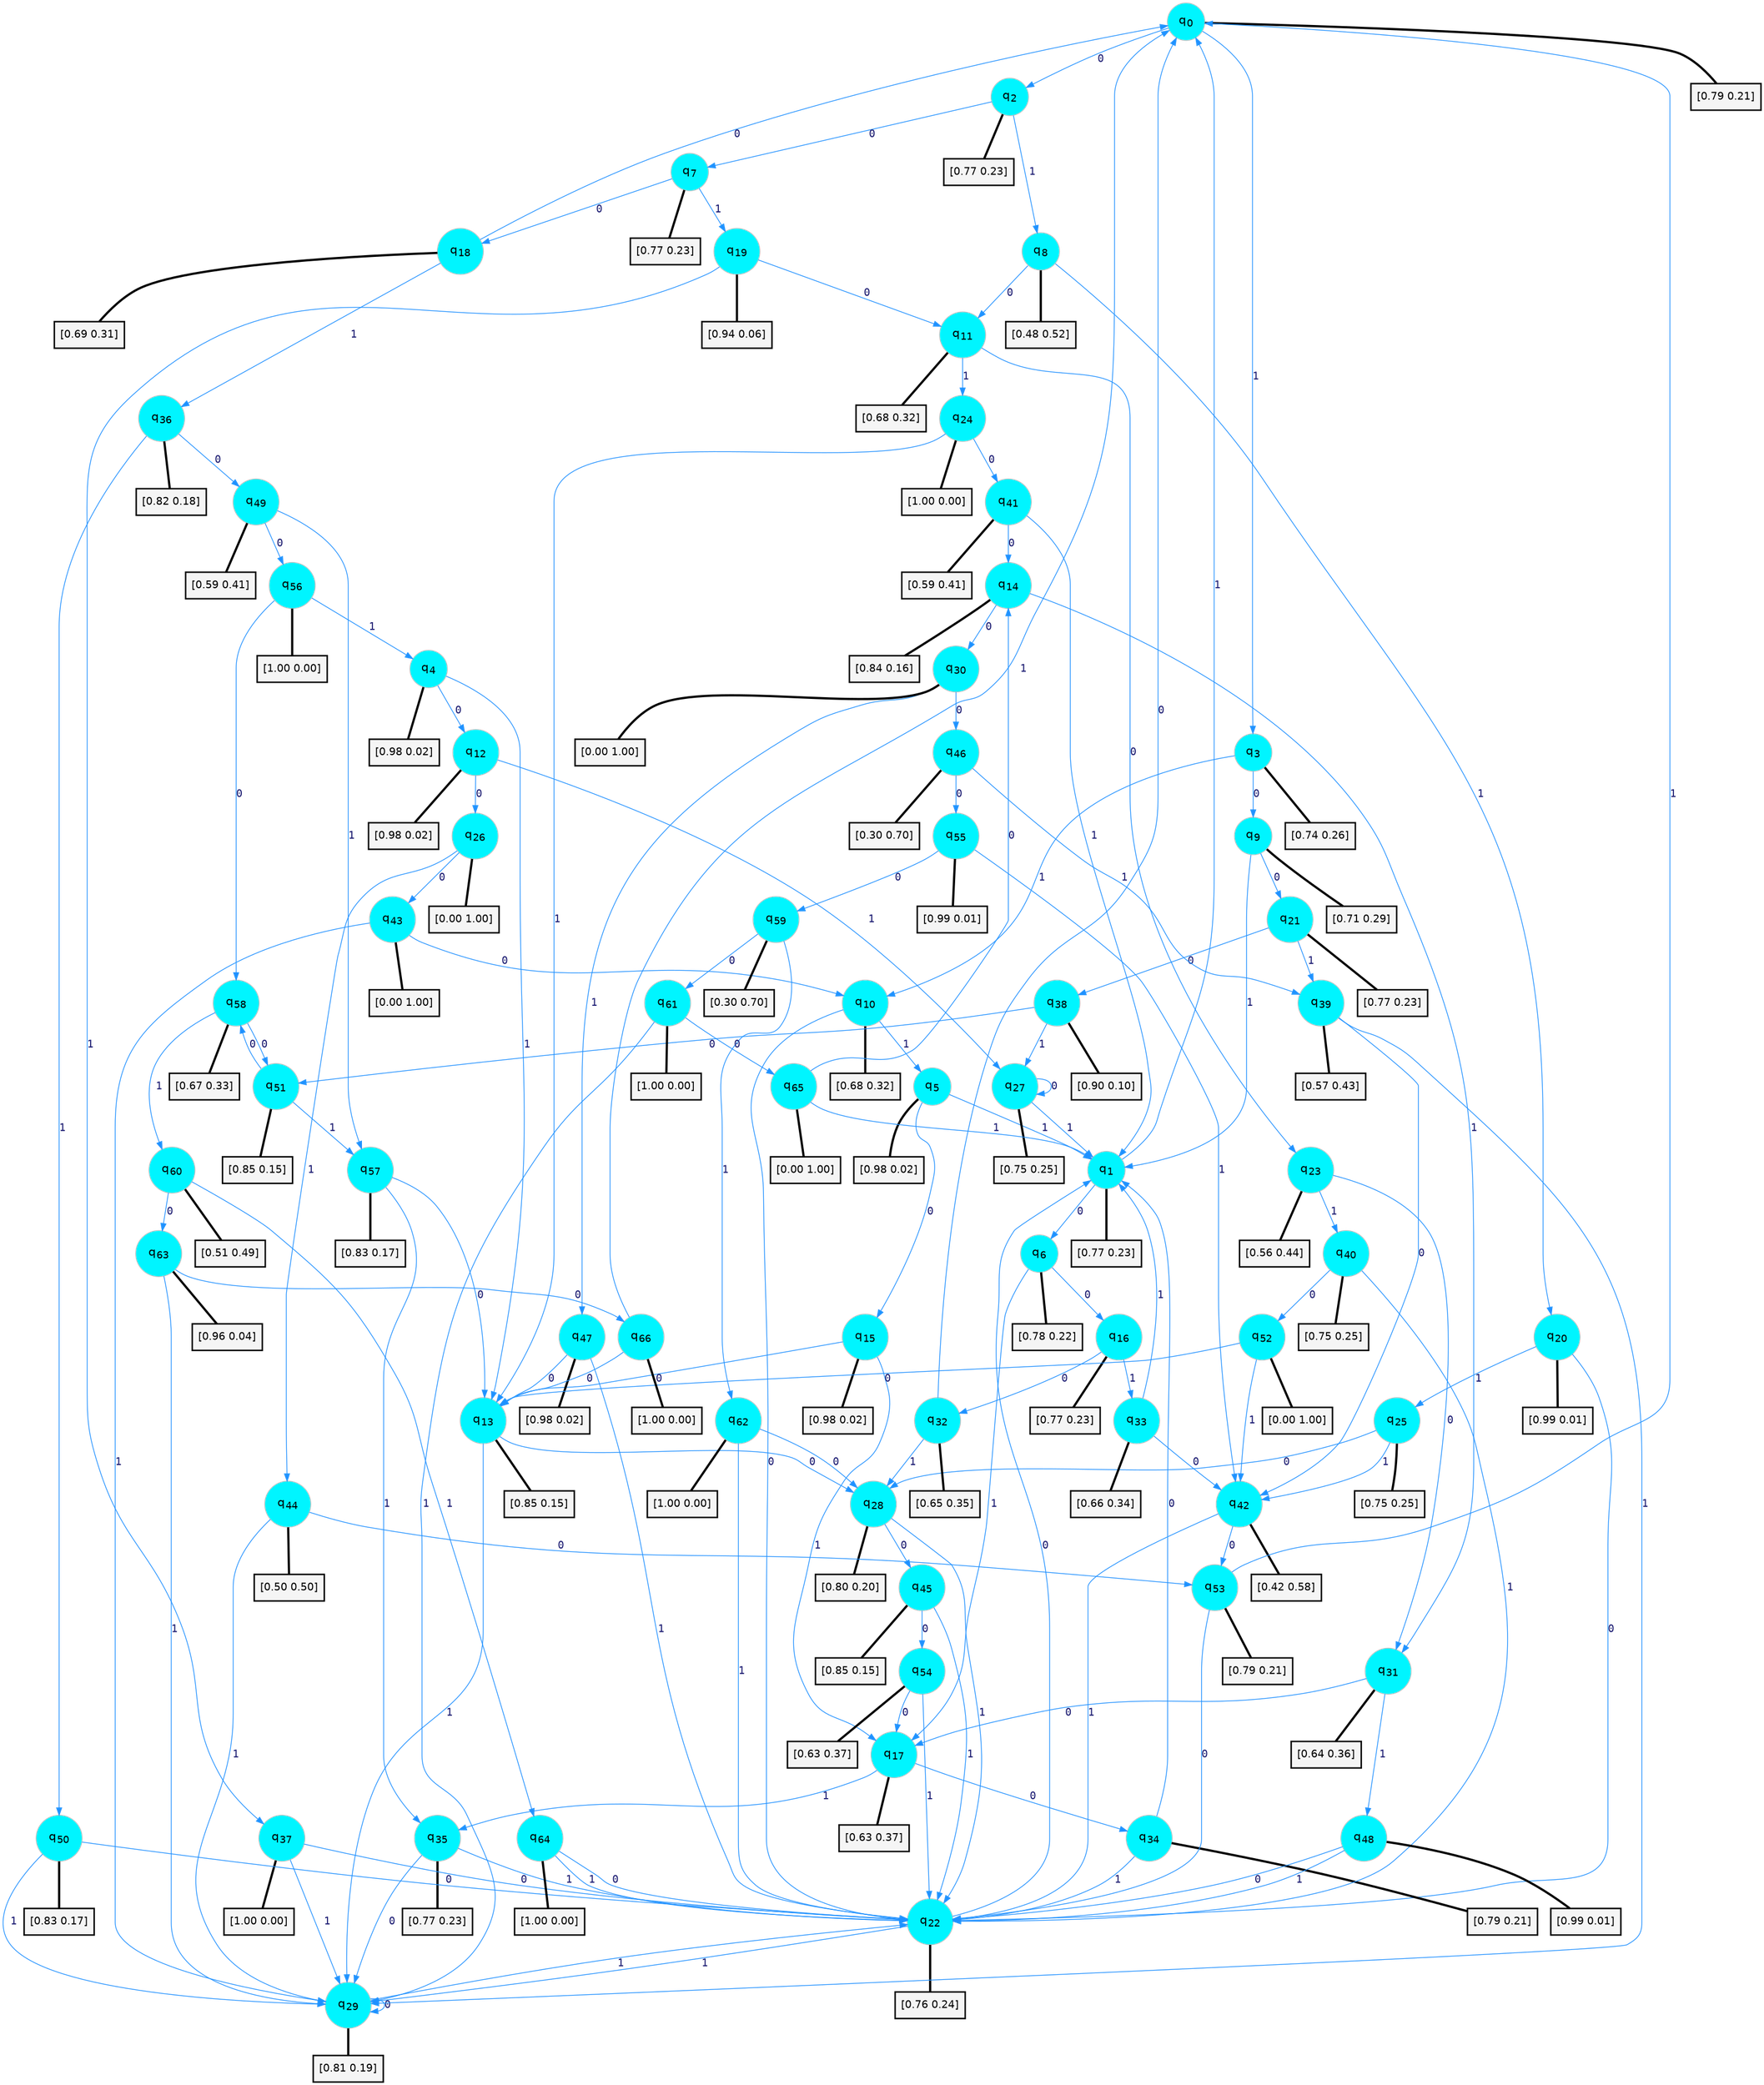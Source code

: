 digraph G {
graph [
bgcolor=transparent, dpi=300, rankdir=TD, size="40,25"];
node [
color=gray, fillcolor=turquoise1, fontcolor=black, fontname=Helvetica, fontsize=16, fontweight=bold, shape=circle, style=filled];
edge [
arrowsize=1, color=dodgerblue1, fontcolor=midnightblue, fontname=courier, fontweight=bold, penwidth=1, style=solid, weight=20];
0[label=<q<SUB>0</SUB>>];
1[label=<q<SUB>1</SUB>>];
2[label=<q<SUB>2</SUB>>];
3[label=<q<SUB>3</SUB>>];
4[label=<q<SUB>4</SUB>>];
5[label=<q<SUB>5</SUB>>];
6[label=<q<SUB>6</SUB>>];
7[label=<q<SUB>7</SUB>>];
8[label=<q<SUB>8</SUB>>];
9[label=<q<SUB>9</SUB>>];
10[label=<q<SUB>10</SUB>>];
11[label=<q<SUB>11</SUB>>];
12[label=<q<SUB>12</SUB>>];
13[label=<q<SUB>13</SUB>>];
14[label=<q<SUB>14</SUB>>];
15[label=<q<SUB>15</SUB>>];
16[label=<q<SUB>16</SUB>>];
17[label=<q<SUB>17</SUB>>];
18[label=<q<SUB>18</SUB>>];
19[label=<q<SUB>19</SUB>>];
20[label=<q<SUB>20</SUB>>];
21[label=<q<SUB>21</SUB>>];
22[label=<q<SUB>22</SUB>>];
23[label=<q<SUB>23</SUB>>];
24[label=<q<SUB>24</SUB>>];
25[label=<q<SUB>25</SUB>>];
26[label=<q<SUB>26</SUB>>];
27[label=<q<SUB>27</SUB>>];
28[label=<q<SUB>28</SUB>>];
29[label=<q<SUB>29</SUB>>];
30[label=<q<SUB>30</SUB>>];
31[label=<q<SUB>31</SUB>>];
32[label=<q<SUB>32</SUB>>];
33[label=<q<SUB>33</SUB>>];
34[label=<q<SUB>34</SUB>>];
35[label=<q<SUB>35</SUB>>];
36[label=<q<SUB>36</SUB>>];
37[label=<q<SUB>37</SUB>>];
38[label=<q<SUB>38</SUB>>];
39[label=<q<SUB>39</SUB>>];
40[label=<q<SUB>40</SUB>>];
41[label=<q<SUB>41</SUB>>];
42[label=<q<SUB>42</SUB>>];
43[label=<q<SUB>43</SUB>>];
44[label=<q<SUB>44</SUB>>];
45[label=<q<SUB>45</SUB>>];
46[label=<q<SUB>46</SUB>>];
47[label=<q<SUB>47</SUB>>];
48[label=<q<SUB>48</SUB>>];
49[label=<q<SUB>49</SUB>>];
50[label=<q<SUB>50</SUB>>];
51[label=<q<SUB>51</SUB>>];
52[label=<q<SUB>52</SUB>>];
53[label=<q<SUB>53</SUB>>];
54[label=<q<SUB>54</SUB>>];
55[label=<q<SUB>55</SUB>>];
56[label=<q<SUB>56</SUB>>];
57[label=<q<SUB>57</SUB>>];
58[label=<q<SUB>58</SUB>>];
59[label=<q<SUB>59</SUB>>];
60[label=<q<SUB>60</SUB>>];
61[label=<q<SUB>61</SUB>>];
62[label=<q<SUB>62</SUB>>];
63[label=<q<SUB>63</SUB>>];
64[label=<q<SUB>64</SUB>>];
65[label=<q<SUB>65</SUB>>];
66[label=<q<SUB>66</SUB>>];
67[label="[0.79 0.21]", shape=box,fontcolor=black, fontname=Helvetica, fontsize=14, penwidth=2, fillcolor=whitesmoke,color=black];
68[label="[0.77 0.23]", shape=box,fontcolor=black, fontname=Helvetica, fontsize=14, penwidth=2, fillcolor=whitesmoke,color=black];
69[label="[0.77 0.23]", shape=box,fontcolor=black, fontname=Helvetica, fontsize=14, penwidth=2, fillcolor=whitesmoke,color=black];
70[label="[0.74 0.26]", shape=box,fontcolor=black, fontname=Helvetica, fontsize=14, penwidth=2, fillcolor=whitesmoke,color=black];
71[label="[0.98 0.02]", shape=box,fontcolor=black, fontname=Helvetica, fontsize=14, penwidth=2, fillcolor=whitesmoke,color=black];
72[label="[0.98 0.02]", shape=box,fontcolor=black, fontname=Helvetica, fontsize=14, penwidth=2, fillcolor=whitesmoke,color=black];
73[label="[0.78 0.22]", shape=box,fontcolor=black, fontname=Helvetica, fontsize=14, penwidth=2, fillcolor=whitesmoke,color=black];
74[label="[0.77 0.23]", shape=box,fontcolor=black, fontname=Helvetica, fontsize=14, penwidth=2, fillcolor=whitesmoke,color=black];
75[label="[0.48 0.52]", shape=box,fontcolor=black, fontname=Helvetica, fontsize=14, penwidth=2, fillcolor=whitesmoke,color=black];
76[label="[0.71 0.29]", shape=box,fontcolor=black, fontname=Helvetica, fontsize=14, penwidth=2, fillcolor=whitesmoke,color=black];
77[label="[0.68 0.32]", shape=box,fontcolor=black, fontname=Helvetica, fontsize=14, penwidth=2, fillcolor=whitesmoke,color=black];
78[label="[0.68 0.32]", shape=box,fontcolor=black, fontname=Helvetica, fontsize=14, penwidth=2, fillcolor=whitesmoke,color=black];
79[label="[0.98 0.02]", shape=box,fontcolor=black, fontname=Helvetica, fontsize=14, penwidth=2, fillcolor=whitesmoke,color=black];
80[label="[0.85 0.15]", shape=box,fontcolor=black, fontname=Helvetica, fontsize=14, penwidth=2, fillcolor=whitesmoke,color=black];
81[label="[0.84 0.16]", shape=box,fontcolor=black, fontname=Helvetica, fontsize=14, penwidth=2, fillcolor=whitesmoke,color=black];
82[label="[0.98 0.02]", shape=box,fontcolor=black, fontname=Helvetica, fontsize=14, penwidth=2, fillcolor=whitesmoke,color=black];
83[label="[0.77 0.23]", shape=box,fontcolor=black, fontname=Helvetica, fontsize=14, penwidth=2, fillcolor=whitesmoke,color=black];
84[label="[0.63 0.37]", shape=box,fontcolor=black, fontname=Helvetica, fontsize=14, penwidth=2, fillcolor=whitesmoke,color=black];
85[label="[0.69 0.31]", shape=box,fontcolor=black, fontname=Helvetica, fontsize=14, penwidth=2, fillcolor=whitesmoke,color=black];
86[label="[0.94 0.06]", shape=box,fontcolor=black, fontname=Helvetica, fontsize=14, penwidth=2, fillcolor=whitesmoke,color=black];
87[label="[0.99 0.01]", shape=box,fontcolor=black, fontname=Helvetica, fontsize=14, penwidth=2, fillcolor=whitesmoke,color=black];
88[label="[0.77 0.23]", shape=box,fontcolor=black, fontname=Helvetica, fontsize=14, penwidth=2, fillcolor=whitesmoke,color=black];
89[label="[0.76 0.24]", shape=box,fontcolor=black, fontname=Helvetica, fontsize=14, penwidth=2, fillcolor=whitesmoke,color=black];
90[label="[0.56 0.44]", shape=box,fontcolor=black, fontname=Helvetica, fontsize=14, penwidth=2, fillcolor=whitesmoke,color=black];
91[label="[1.00 0.00]", shape=box,fontcolor=black, fontname=Helvetica, fontsize=14, penwidth=2, fillcolor=whitesmoke,color=black];
92[label="[0.75 0.25]", shape=box,fontcolor=black, fontname=Helvetica, fontsize=14, penwidth=2, fillcolor=whitesmoke,color=black];
93[label="[0.00 1.00]", shape=box,fontcolor=black, fontname=Helvetica, fontsize=14, penwidth=2, fillcolor=whitesmoke,color=black];
94[label="[0.75 0.25]", shape=box,fontcolor=black, fontname=Helvetica, fontsize=14, penwidth=2, fillcolor=whitesmoke,color=black];
95[label="[0.80 0.20]", shape=box,fontcolor=black, fontname=Helvetica, fontsize=14, penwidth=2, fillcolor=whitesmoke,color=black];
96[label="[0.81 0.19]", shape=box,fontcolor=black, fontname=Helvetica, fontsize=14, penwidth=2, fillcolor=whitesmoke,color=black];
97[label="[0.00 1.00]", shape=box,fontcolor=black, fontname=Helvetica, fontsize=14, penwidth=2, fillcolor=whitesmoke,color=black];
98[label="[0.64 0.36]", shape=box,fontcolor=black, fontname=Helvetica, fontsize=14, penwidth=2, fillcolor=whitesmoke,color=black];
99[label="[0.65 0.35]", shape=box,fontcolor=black, fontname=Helvetica, fontsize=14, penwidth=2, fillcolor=whitesmoke,color=black];
100[label="[0.66 0.34]", shape=box,fontcolor=black, fontname=Helvetica, fontsize=14, penwidth=2, fillcolor=whitesmoke,color=black];
101[label="[0.79 0.21]", shape=box,fontcolor=black, fontname=Helvetica, fontsize=14, penwidth=2, fillcolor=whitesmoke,color=black];
102[label="[0.77 0.23]", shape=box,fontcolor=black, fontname=Helvetica, fontsize=14, penwidth=2, fillcolor=whitesmoke,color=black];
103[label="[0.82 0.18]", shape=box,fontcolor=black, fontname=Helvetica, fontsize=14, penwidth=2, fillcolor=whitesmoke,color=black];
104[label="[1.00 0.00]", shape=box,fontcolor=black, fontname=Helvetica, fontsize=14, penwidth=2, fillcolor=whitesmoke,color=black];
105[label="[0.90 0.10]", shape=box,fontcolor=black, fontname=Helvetica, fontsize=14, penwidth=2, fillcolor=whitesmoke,color=black];
106[label="[0.57 0.43]", shape=box,fontcolor=black, fontname=Helvetica, fontsize=14, penwidth=2, fillcolor=whitesmoke,color=black];
107[label="[0.75 0.25]", shape=box,fontcolor=black, fontname=Helvetica, fontsize=14, penwidth=2, fillcolor=whitesmoke,color=black];
108[label="[0.59 0.41]", shape=box,fontcolor=black, fontname=Helvetica, fontsize=14, penwidth=2, fillcolor=whitesmoke,color=black];
109[label="[0.42 0.58]", shape=box,fontcolor=black, fontname=Helvetica, fontsize=14, penwidth=2, fillcolor=whitesmoke,color=black];
110[label="[0.00 1.00]", shape=box,fontcolor=black, fontname=Helvetica, fontsize=14, penwidth=2, fillcolor=whitesmoke,color=black];
111[label="[0.50 0.50]", shape=box,fontcolor=black, fontname=Helvetica, fontsize=14, penwidth=2, fillcolor=whitesmoke,color=black];
112[label="[0.85 0.15]", shape=box,fontcolor=black, fontname=Helvetica, fontsize=14, penwidth=2, fillcolor=whitesmoke,color=black];
113[label="[0.30 0.70]", shape=box,fontcolor=black, fontname=Helvetica, fontsize=14, penwidth=2, fillcolor=whitesmoke,color=black];
114[label="[0.98 0.02]", shape=box,fontcolor=black, fontname=Helvetica, fontsize=14, penwidth=2, fillcolor=whitesmoke,color=black];
115[label="[0.99 0.01]", shape=box,fontcolor=black, fontname=Helvetica, fontsize=14, penwidth=2, fillcolor=whitesmoke,color=black];
116[label="[0.59 0.41]", shape=box,fontcolor=black, fontname=Helvetica, fontsize=14, penwidth=2, fillcolor=whitesmoke,color=black];
117[label="[0.83 0.17]", shape=box,fontcolor=black, fontname=Helvetica, fontsize=14, penwidth=2, fillcolor=whitesmoke,color=black];
118[label="[0.85 0.15]", shape=box,fontcolor=black, fontname=Helvetica, fontsize=14, penwidth=2, fillcolor=whitesmoke,color=black];
119[label="[0.00 1.00]", shape=box,fontcolor=black, fontname=Helvetica, fontsize=14, penwidth=2, fillcolor=whitesmoke,color=black];
120[label="[0.79 0.21]", shape=box,fontcolor=black, fontname=Helvetica, fontsize=14, penwidth=2, fillcolor=whitesmoke,color=black];
121[label="[0.63 0.37]", shape=box,fontcolor=black, fontname=Helvetica, fontsize=14, penwidth=2, fillcolor=whitesmoke,color=black];
122[label="[0.99 0.01]", shape=box,fontcolor=black, fontname=Helvetica, fontsize=14, penwidth=2, fillcolor=whitesmoke,color=black];
123[label="[1.00 0.00]", shape=box,fontcolor=black, fontname=Helvetica, fontsize=14, penwidth=2, fillcolor=whitesmoke,color=black];
124[label="[0.83 0.17]", shape=box,fontcolor=black, fontname=Helvetica, fontsize=14, penwidth=2, fillcolor=whitesmoke,color=black];
125[label="[0.67 0.33]", shape=box,fontcolor=black, fontname=Helvetica, fontsize=14, penwidth=2, fillcolor=whitesmoke,color=black];
126[label="[0.30 0.70]", shape=box,fontcolor=black, fontname=Helvetica, fontsize=14, penwidth=2, fillcolor=whitesmoke,color=black];
127[label="[0.51 0.49]", shape=box,fontcolor=black, fontname=Helvetica, fontsize=14, penwidth=2, fillcolor=whitesmoke,color=black];
128[label="[1.00 0.00]", shape=box,fontcolor=black, fontname=Helvetica, fontsize=14, penwidth=2, fillcolor=whitesmoke,color=black];
129[label="[1.00 0.00]", shape=box,fontcolor=black, fontname=Helvetica, fontsize=14, penwidth=2, fillcolor=whitesmoke,color=black];
130[label="[0.96 0.04]", shape=box,fontcolor=black, fontname=Helvetica, fontsize=14, penwidth=2, fillcolor=whitesmoke,color=black];
131[label="[1.00 0.00]", shape=box,fontcolor=black, fontname=Helvetica, fontsize=14, penwidth=2, fillcolor=whitesmoke,color=black];
132[label="[0.00 1.00]", shape=box,fontcolor=black, fontname=Helvetica, fontsize=14, penwidth=2, fillcolor=whitesmoke,color=black];
133[label="[1.00 0.00]", shape=box,fontcolor=black, fontname=Helvetica, fontsize=14, penwidth=2, fillcolor=whitesmoke,color=black];
0->2 [label=0];
0->3 [label=1];
0->67 [arrowhead=none, penwidth=3,color=black];
1->6 [label=0];
1->0 [label=1];
1->68 [arrowhead=none, penwidth=3,color=black];
2->7 [label=0];
2->8 [label=1];
2->69 [arrowhead=none, penwidth=3,color=black];
3->9 [label=0];
3->10 [label=1];
3->70 [arrowhead=none, penwidth=3,color=black];
4->12 [label=0];
4->13 [label=1];
4->71 [arrowhead=none, penwidth=3,color=black];
5->15 [label=0];
5->1 [label=1];
5->72 [arrowhead=none, penwidth=3,color=black];
6->16 [label=0];
6->17 [label=1];
6->73 [arrowhead=none, penwidth=3,color=black];
7->18 [label=0];
7->19 [label=1];
7->74 [arrowhead=none, penwidth=3,color=black];
8->11 [label=0];
8->20 [label=1];
8->75 [arrowhead=none, penwidth=3,color=black];
9->21 [label=0];
9->1 [label=1];
9->76 [arrowhead=none, penwidth=3,color=black];
10->22 [label=0];
10->5 [label=1];
10->77 [arrowhead=none, penwidth=3,color=black];
11->23 [label=0];
11->24 [label=1];
11->78 [arrowhead=none, penwidth=3,color=black];
12->26 [label=0];
12->27 [label=1];
12->79 [arrowhead=none, penwidth=3,color=black];
13->28 [label=0];
13->29 [label=1];
13->80 [arrowhead=none, penwidth=3,color=black];
14->30 [label=0];
14->31 [label=1];
14->81 [arrowhead=none, penwidth=3,color=black];
15->13 [label=0];
15->17 [label=1];
15->82 [arrowhead=none, penwidth=3,color=black];
16->32 [label=0];
16->33 [label=1];
16->83 [arrowhead=none, penwidth=3,color=black];
17->34 [label=0];
17->35 [label=1];
17->84 [arrowhead=none, penwidth=3,color=black];
18->0 [label=0];
18->36 [label=1];
18->85 [arrowhead=none, penwidth=3,color=black];
19->11 [label=0];
19->37 [label=1];
19->86 [arrowhead=none, penwidth=3,color=black];
20->22 [label=0];
20->25 [label=1];
20->87 [arrowhead=none, penwidth=3,color=black];
21->38 [label=0];
21->39 [label=1];
21->88 [arrowhead=none, penwidth=3,color=black];
22->1 [label=0];
22->29 [label=1];
22->89 [arrowhead=none, penwidth=3,color=black];
23->31 [label=0];
23->40 [label=1];
23->90 [arrowhead=none, penwidth=3,color=black];
24->41 [label=0];
24->13 [label=1];
24->91 [arrowhead=none, penwidth=3,color=black];
25->28 [label=0];
25->42 [label=1];
25->92 [arrowhead=none, penwidth=3,color=black];
26->43 [label=0];
26->44 [label=1];
26->93 [arrowhead=none, penwidth=3,color=black];
27->27 [label=0];
27->1 [label=1];
27->94 [arrowhead=none, penwidth=3,color=black];
28->45 [label=0];
28->22 [label=1];
28->95 [arrowhead=none, penwidth=3,color=black];
29->29 [label=0];
29->22 [label=1];
29->96 [arrowhead=none, penwidth=3,color=black];
30->46 [label=0];
30->47 [label=1];
30->97 [arrowhead=none, penwidth=3,color=black];
31->17 [label=0];
31->48 [label=1];
31->98 [arrowhead=none, penwidth=3,color=black];
32->0 [label=0];
32->28 [label=1];
32->99 [arrowhead=none, penwidth=3,color=black];
33->42 [label=0];
33->1 [label=1];
33->100 [arrowhead=none, penwidth=3,color=black];
34->1 [label=0];
34->22 [label=1];
34->101 [arrowhead=none, penwidth=3,color=black];
35->29 [label=0];
35->22 [label=1];
35->102 [arrowhead=none, penwidth=3,color=black];
36->49 [label=0];
36->50 [label=1];
36->103 [arrowhead=none, penwidth=3,color=black];
37->22 [label=0];
37->29 [label=1];
37->104 [arrowhead=none, penwidth=3,color=black];
38->51 [label=0];
38->27 [label=1];
38->105 [arrowhead=none, penwidth=3,color=black];
39->42 [label=0];
39->29 [label=1];
39->106 [arrowhead=none, penwidth=3,color=black];
40->52 [label=0];
40->22 [label=1];
40->107 [arrowhead=none, penwidth=3,color=black];
41->14 [label=0];
41->1 [label=1];
41->108 [arrowhead=none, penwidth=3,color=black];
42->53 [label=0];
42->22 [label=1];
42->109 [arrowhead=none, penwidth=3,color=black];
43->10 [label=0];
43->29 [label=1];
43->110 [arrowhead=none, penwidth=3,color=black];
44->53 [label=0];
44->29 [label=1];
44->111 [arrowhead=none, penwidth=3,color=black];
45->54 [label=0];
45->22 [label=1];
45->112 [arrowhead=none, penwidth=3,color=black];
46->55 [label=0];
46->39 [label=1];
46->113 [arrowhead=none, penwidth=3,color=black];
47->13 [label=0];
47->22 [label=1];
47->114 [arrowhead=none, penwidth=3,color=black];
48->22 [label=0];
48->22 [label=1];
48->115 [arrowhead=none, penwidth=3,color=black];
49->56 [label=0];
49->57 [label=1];
49->116 [arrowhead=none, penwidth=3,color=black];
50->22 [label=0];
50->29 [label=1];
50->117 [arrowhead=none, penwidth=3,color=black];
51->58 [label=0];
51->57 [label=1];
51->118 [arrowhead=none, penwidth=3,color=black];
52->13 [label=0];
52->42 [label=1];
52->119 [arrowhead=none, penwidth=3,color=black];
53->22 [label=0];
53->0 [label=1];
53->120 [arrowhead=none, penwidth=3,color=black];
54->17 [label=0];
54->22 [label=1];
54->121 [arrowhead=none, penwidth=3,color=black];
55->59 [label=0];
55->42 [label=1];
55->122 [arrowhead=none, penwidth=3,color=black];
56->58 [label=0];
56->4 [label=1];
56->123 [arrowhead=none, penwidth=3,color=black];
57->13 [label=0];
57->35 [label=1];
57->124 [arrowhead=none, penwidth=3,color=black];
58->51 [label=0];
58->60 [label=1];
58->125 [arrowhead=none, penwidth=3,color=black];
59->61 [label=0];
59->62 [label=1];
59->126 [arrowhead=none, penwidth=3,color=black];
60->63 [label=0];
60->64 [label=1];
60->127 [arrowhead=none, penwidth=3,color=black];
61->65 [label=0];
61->29 [label=1];
61->128 [arrowhead=none, penwidth=3,color=black];
62->28 [label=0];
62->22 [label=1];
62->129 [arrowhead=none, penwidth=3,color=black];
63->66 [label=0];
63->29 [label=1];
63->130 [arrowhead=none, penwidth=3,color=black];
64->22 [label=0];
64->22 [label=1];
64->131 [arrowhead=none, penwidth=3,color=black];
65->14 [label=0];
65->1 [label=1];
65->132 [arrowhead=none, penwidth=3,color=black];
66->13 [label=0];
66->0 [label=1];
66->133 [arrowhead=none, penwidth=3,color=black];
}
